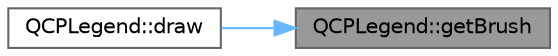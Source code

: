 digraph "QCPLegend::getBrush"
{
 // LATEX_PDF_SIZE
  bgcolor="transparent";
  edge [fontname=Helvetica,fontsize=10,labelfontname=Helvetica,labelfontsize=10];
  node [fontname=Helvetica,fontsize=10,shape=box,height=0.2,width=0.4];
  rankdir="RL";
  Node1 [label="QCPLegend::getBrush",height=0.2,width=0.4,color="gray40", fillcolor="grey60", style="filled", fontcolor="black",tooltip=" "];
  Node1 -> Node2 [dir="back",color="steelblue1",style="solid"];
  Node2 [label="QCPLegend::draw",height=0.2,width=0.4,color="grey40", fillcolor="white", style="filled",URL="$class_q_c_p_legend.html#a74f93358d2b4a76ec95c3a5d825582a3",tooltip=" "];
}
